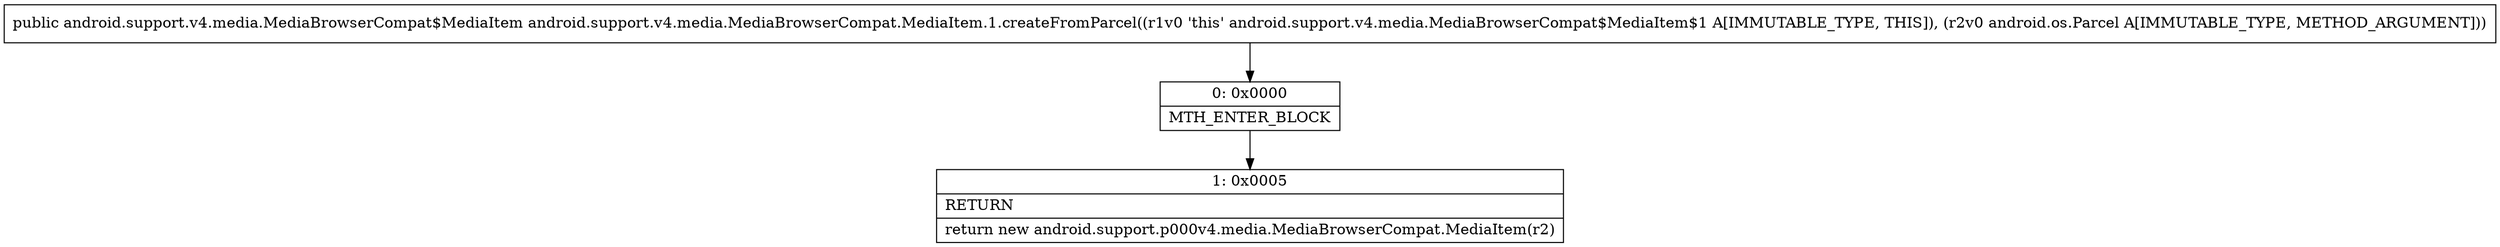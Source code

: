 digraph "CFG forandroid.support.v4.media.MediaBrowserCompat.MediaItem.1.createFromParcel(Landroid\/os\/Parcel;)Landroid\/support\/v4\/media\/MediaBrowserCompat$MediaItem;" {
Node_0 [shape=record,label="{0\:\ 0x0000|MTH_ENTER_BLOCK\l}"];
Node_1 [shape=record,label="{1\:\ 0x0005|RETURN\l|return new android.support.p000v4.media.MediaBrowserCompat.MediaItem(r2)\l}"];
MethodNode[shape=record,label="{public android.support.v4.media.MediaBrowserCompat$MediaItem android.support.v4.media.MediaBrowserCompat.MediaItem.1.createFromParcel((r1v0 'this' android.support.v4.media.MediaBrowserCompat$MediaItem$1 A[IMMUTABLE_TYPE, THIS]), (r2v0 android.os.Parcel A[IMMUTABLE_TYPE, METHOD_ARGUMENT])) }"];
MethodNode -> Node_0;
Node_0 -> Node_1;
}

